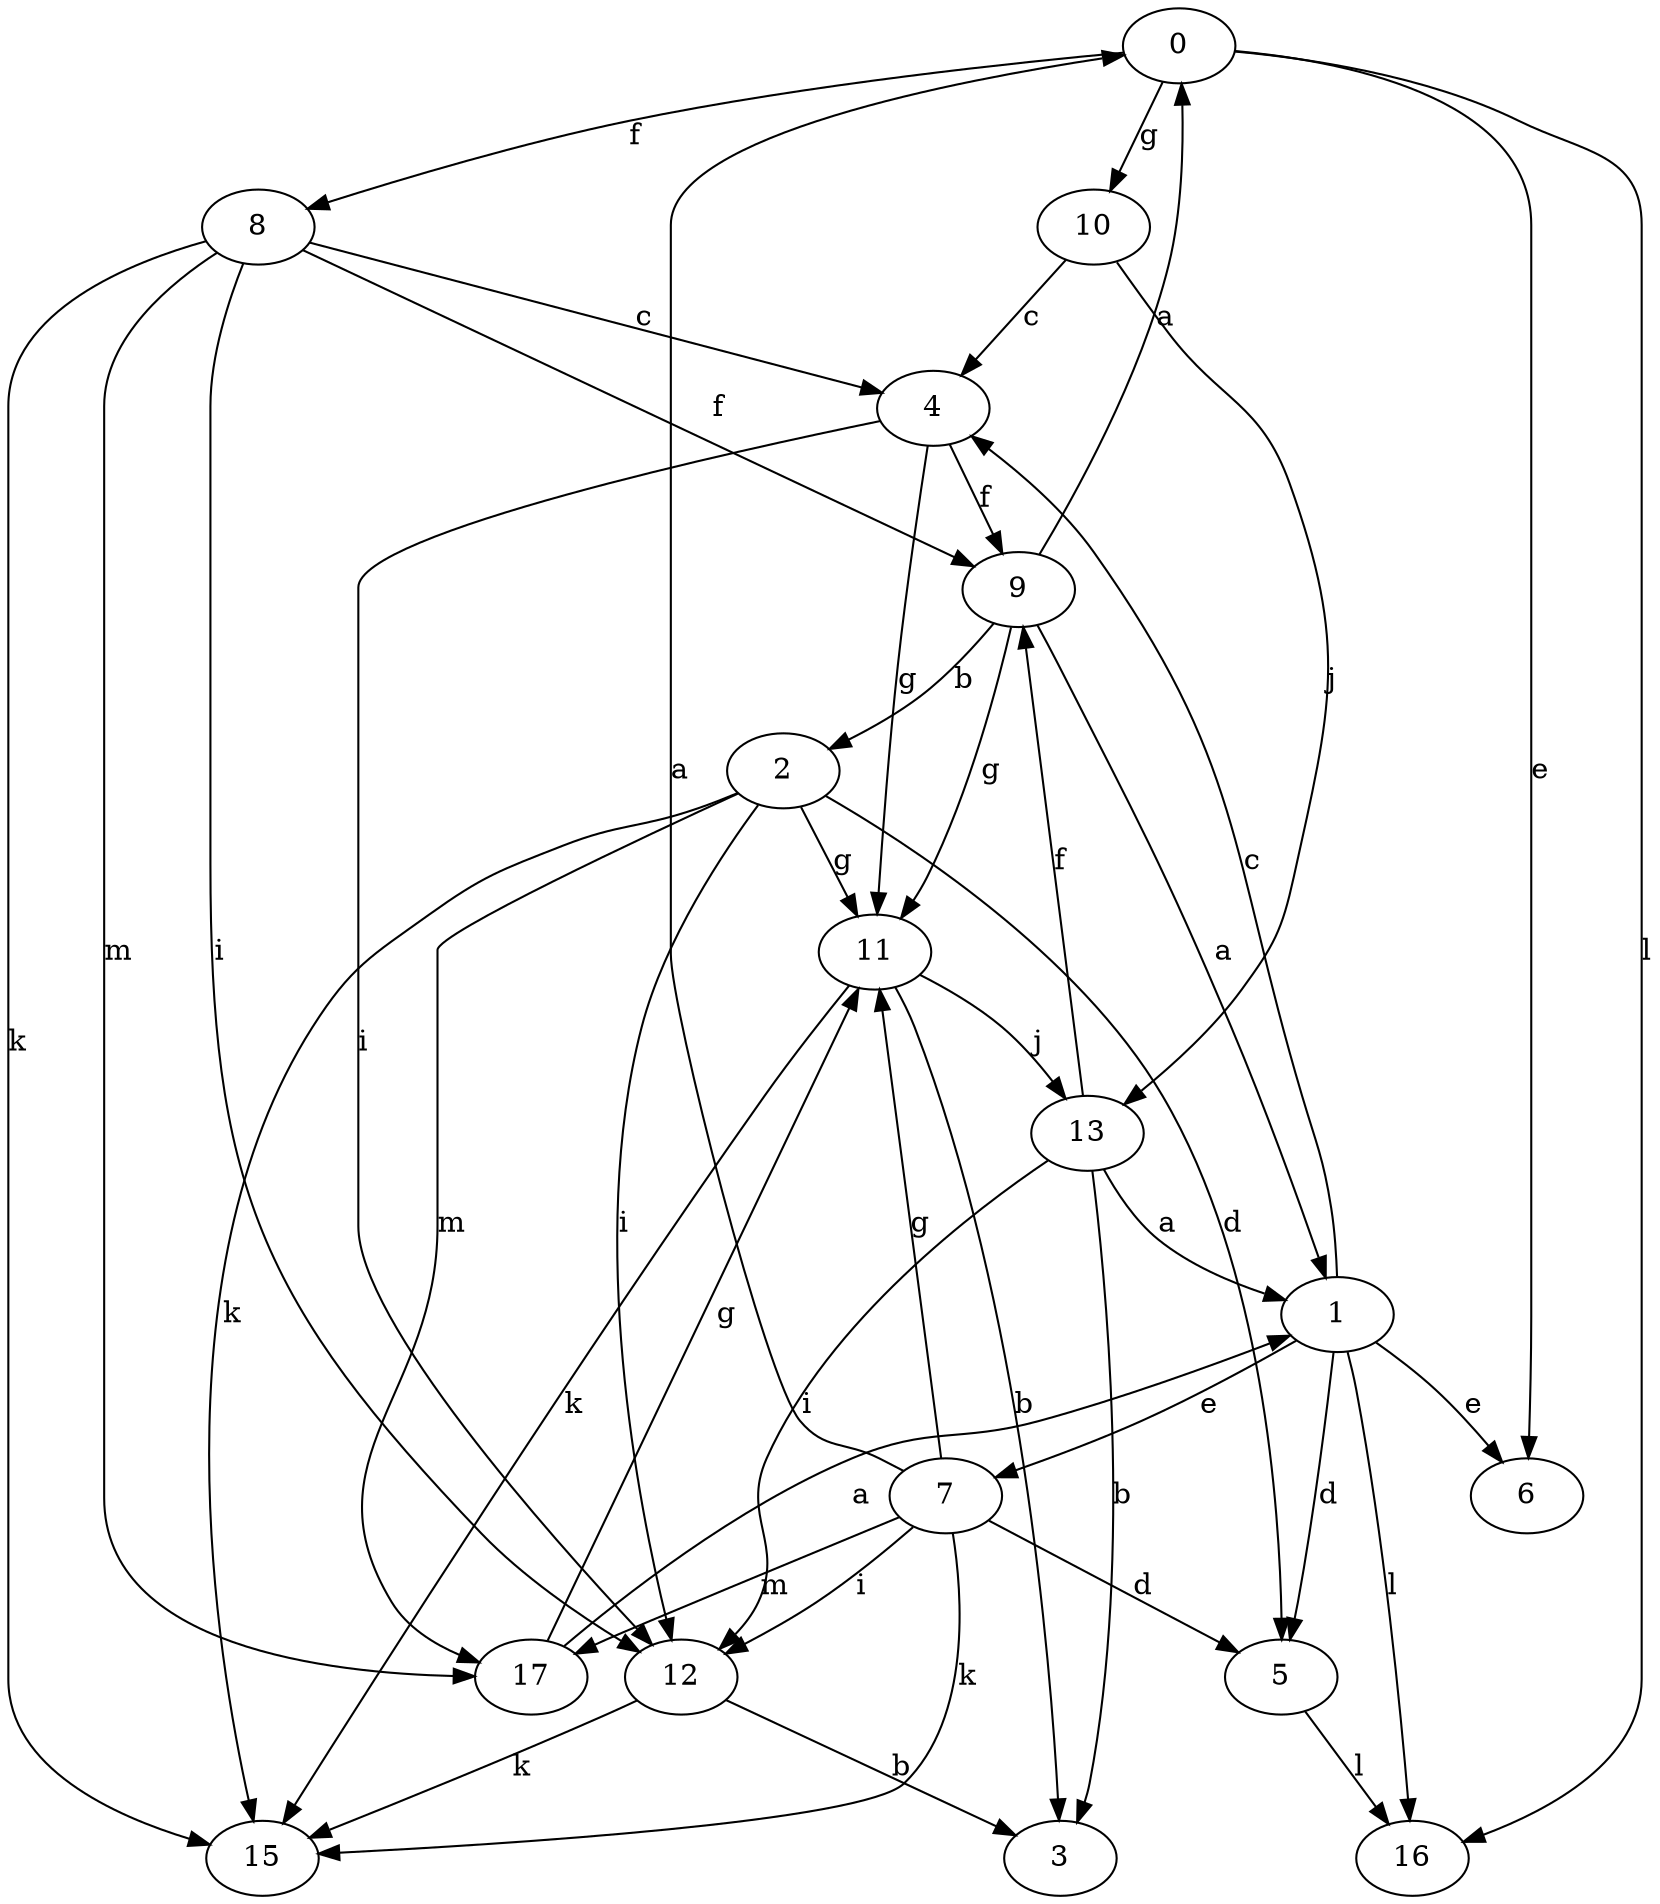 strict digraph  {
0;
1;
2;
3;
4;
5;
6;
7;
8;
9;
10;
11;
12;
13;
15;
16;
17;
0 -> 6  [label=e];
0 -> 8  [label=f];
0 -> 10  [label=g];
0 -> 16  [label=l];
1 -> 4  [label=c];
1 -> 5  [label=d];
1 -> 6  [label=e];
1 -> 7  [label=e];
1 -> 16  [label=l];
2 -> 5  [label=d];
2 -> 11  [label=g];
2 -> 12  [label=i];
2 -> 15  [label=k];
2 -> 17  [label=m];
4 -> 9  [label=f];
4 -> 11  [label=g];
4 -> 12  [label=i];
5 -> 16  [label=l];
7 -> 0  [label=a];
7 -> 5  [label=d];
7 -> 11  [label=g];
7 -> 12  [label=i];
7 -> 15  [label=k];
7 -> 17  [label=m];
8 -> 4  [label=c];
8 -> 9  [label=f];
8 -> 12  [label=i];
8 -> 15  [label=k];
8 -> 17  [label=m];
9 -> 0  [label=a];
9 -> 1  [label=a];
9 -> 2  [label=b];
9 -> 11  [label=g];
10 -> 4  [label=c];
10 -> 13  [label=j];
11 -> 3  [label=b];
11 -> 13  [label=j];
11 -> 15  [label=k];
12 -> 3  [label=b];
12 -> 15  [label=k];
13 -> 1  [label=a];
13 -> 3  [label=b];
13 -> 9  [label=f];
13 -> 12  [label=i];
17 -> 1  [label=a];
17 -> 11  [label=g];
}
